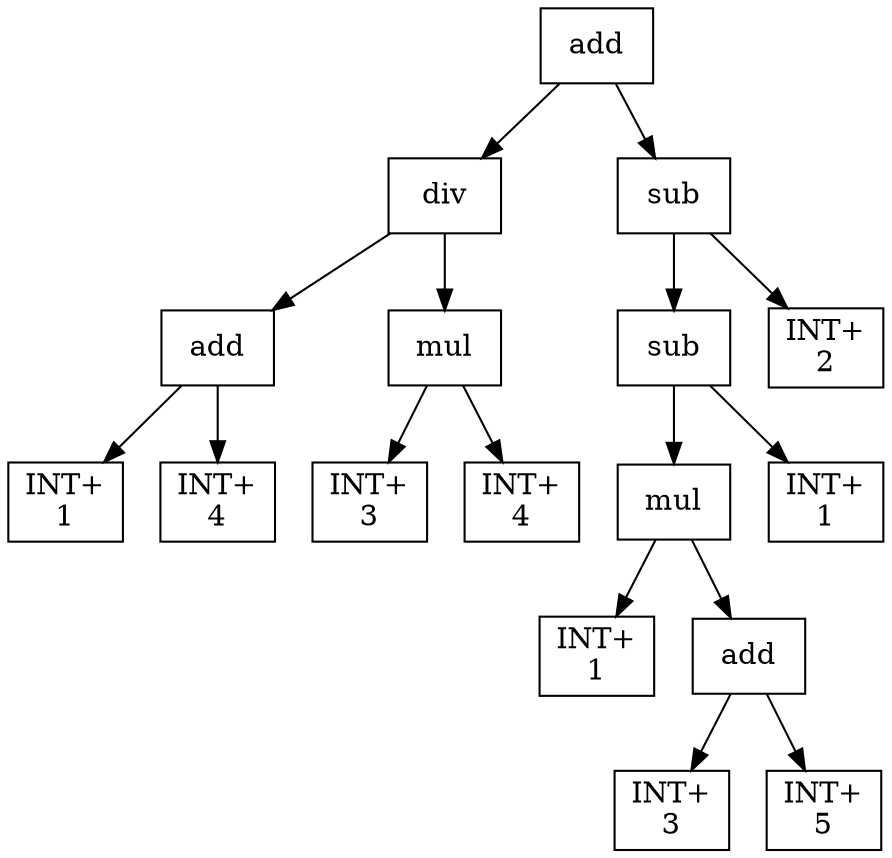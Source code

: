 digraph expr {
  node [shape=box];
  n1 [label="add"];
  n2 [label="div"];
  n3 [label="add"];
  n4 [label="INT+\n1"];
  n5 [label="INT+\n4"];
  n3 -> n4;
  n3 -> n5;
  n6 [label="mul"];
  n7 [label="INT+\n3"];
  n8 [label="INT+\n4"];
  n6 -> n7;
  n6 -> n8;
  n2 -> n3;
  n2 -> n6;
  n9 [label="sub"];
  n10 [label="sub"];
  n11 [label="mul"];
  n12 [label="INT+\n1"];
  n13 [label="add"];
  n14 [label="INT+\n3"];
  n15 [label="INT+\n5"];
  n13 -> n14;
  n13 -> n15;
  n11 -> n12;
  n11 -> n13;
  n16 [label="INT+\n1"];
  n10 -> n11;
  n10 -> n16;
  n17 [label="INT+\n2"];
  n9 -> n10;
  n9 -> n17;
  n1 -> n2;
  n1 -> n9;
}